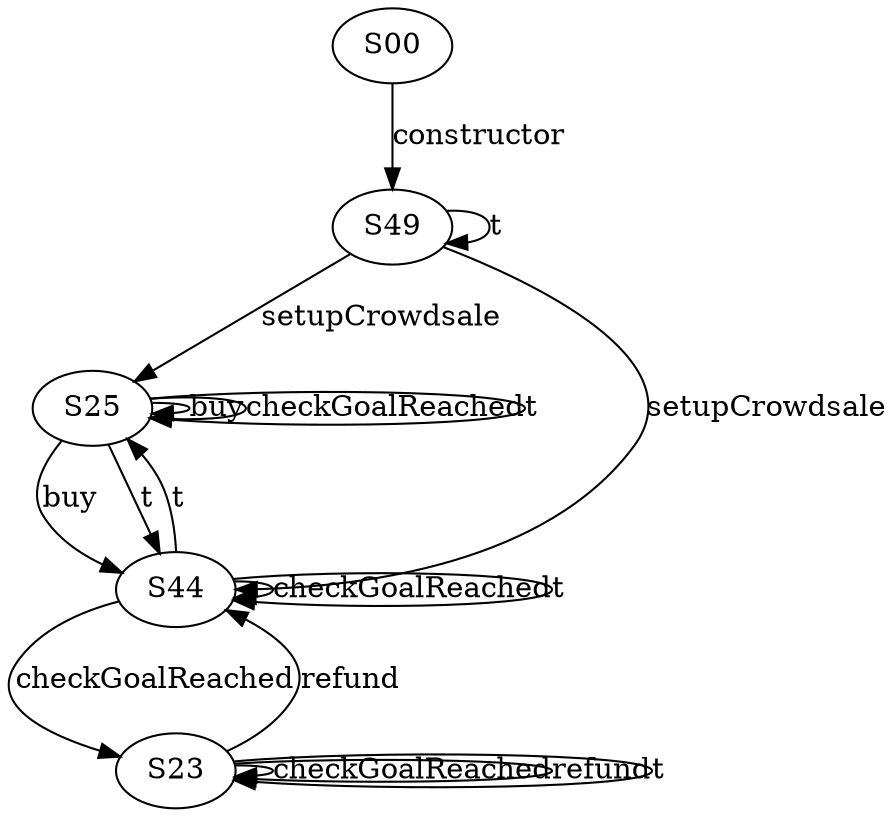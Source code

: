 digraph {

S00->S49 [label="constructor", style="", color="black"]
S49->S25 [label="setupCrowdsale", style="", color="black"]
S49->S44 [label="setupCrowdsale", style="", color="black"]
S49->S49 [label="t", style="", color="black"]
S25->S25 [label="buy", style="", color="black"]
S25->S44 [label="buy", style="", color="black"]
S25->S25 [label="checkGoalReached", style="", color="black"]
S25->S25 [label="t", style="", color="black"]
S25->S44 [label="t", style="", color="black"]
S44->S23 [label="checkGoalReached", style="", color="black"]
S44->S44 [label="checkGoalReached", style="", color="black"]
S44->S25 [label="t", style="", color="black"]
S44->S44 [label="t", style="", color="black"]
S23->S23 [label="checkGoalReached", style="", color="black"]
S23->S23 [label="refund", style="", color="black"]
S23->S44 [label="refund", style="", color="black"]
S23->S23 [label="t", style="", color="black"]
}